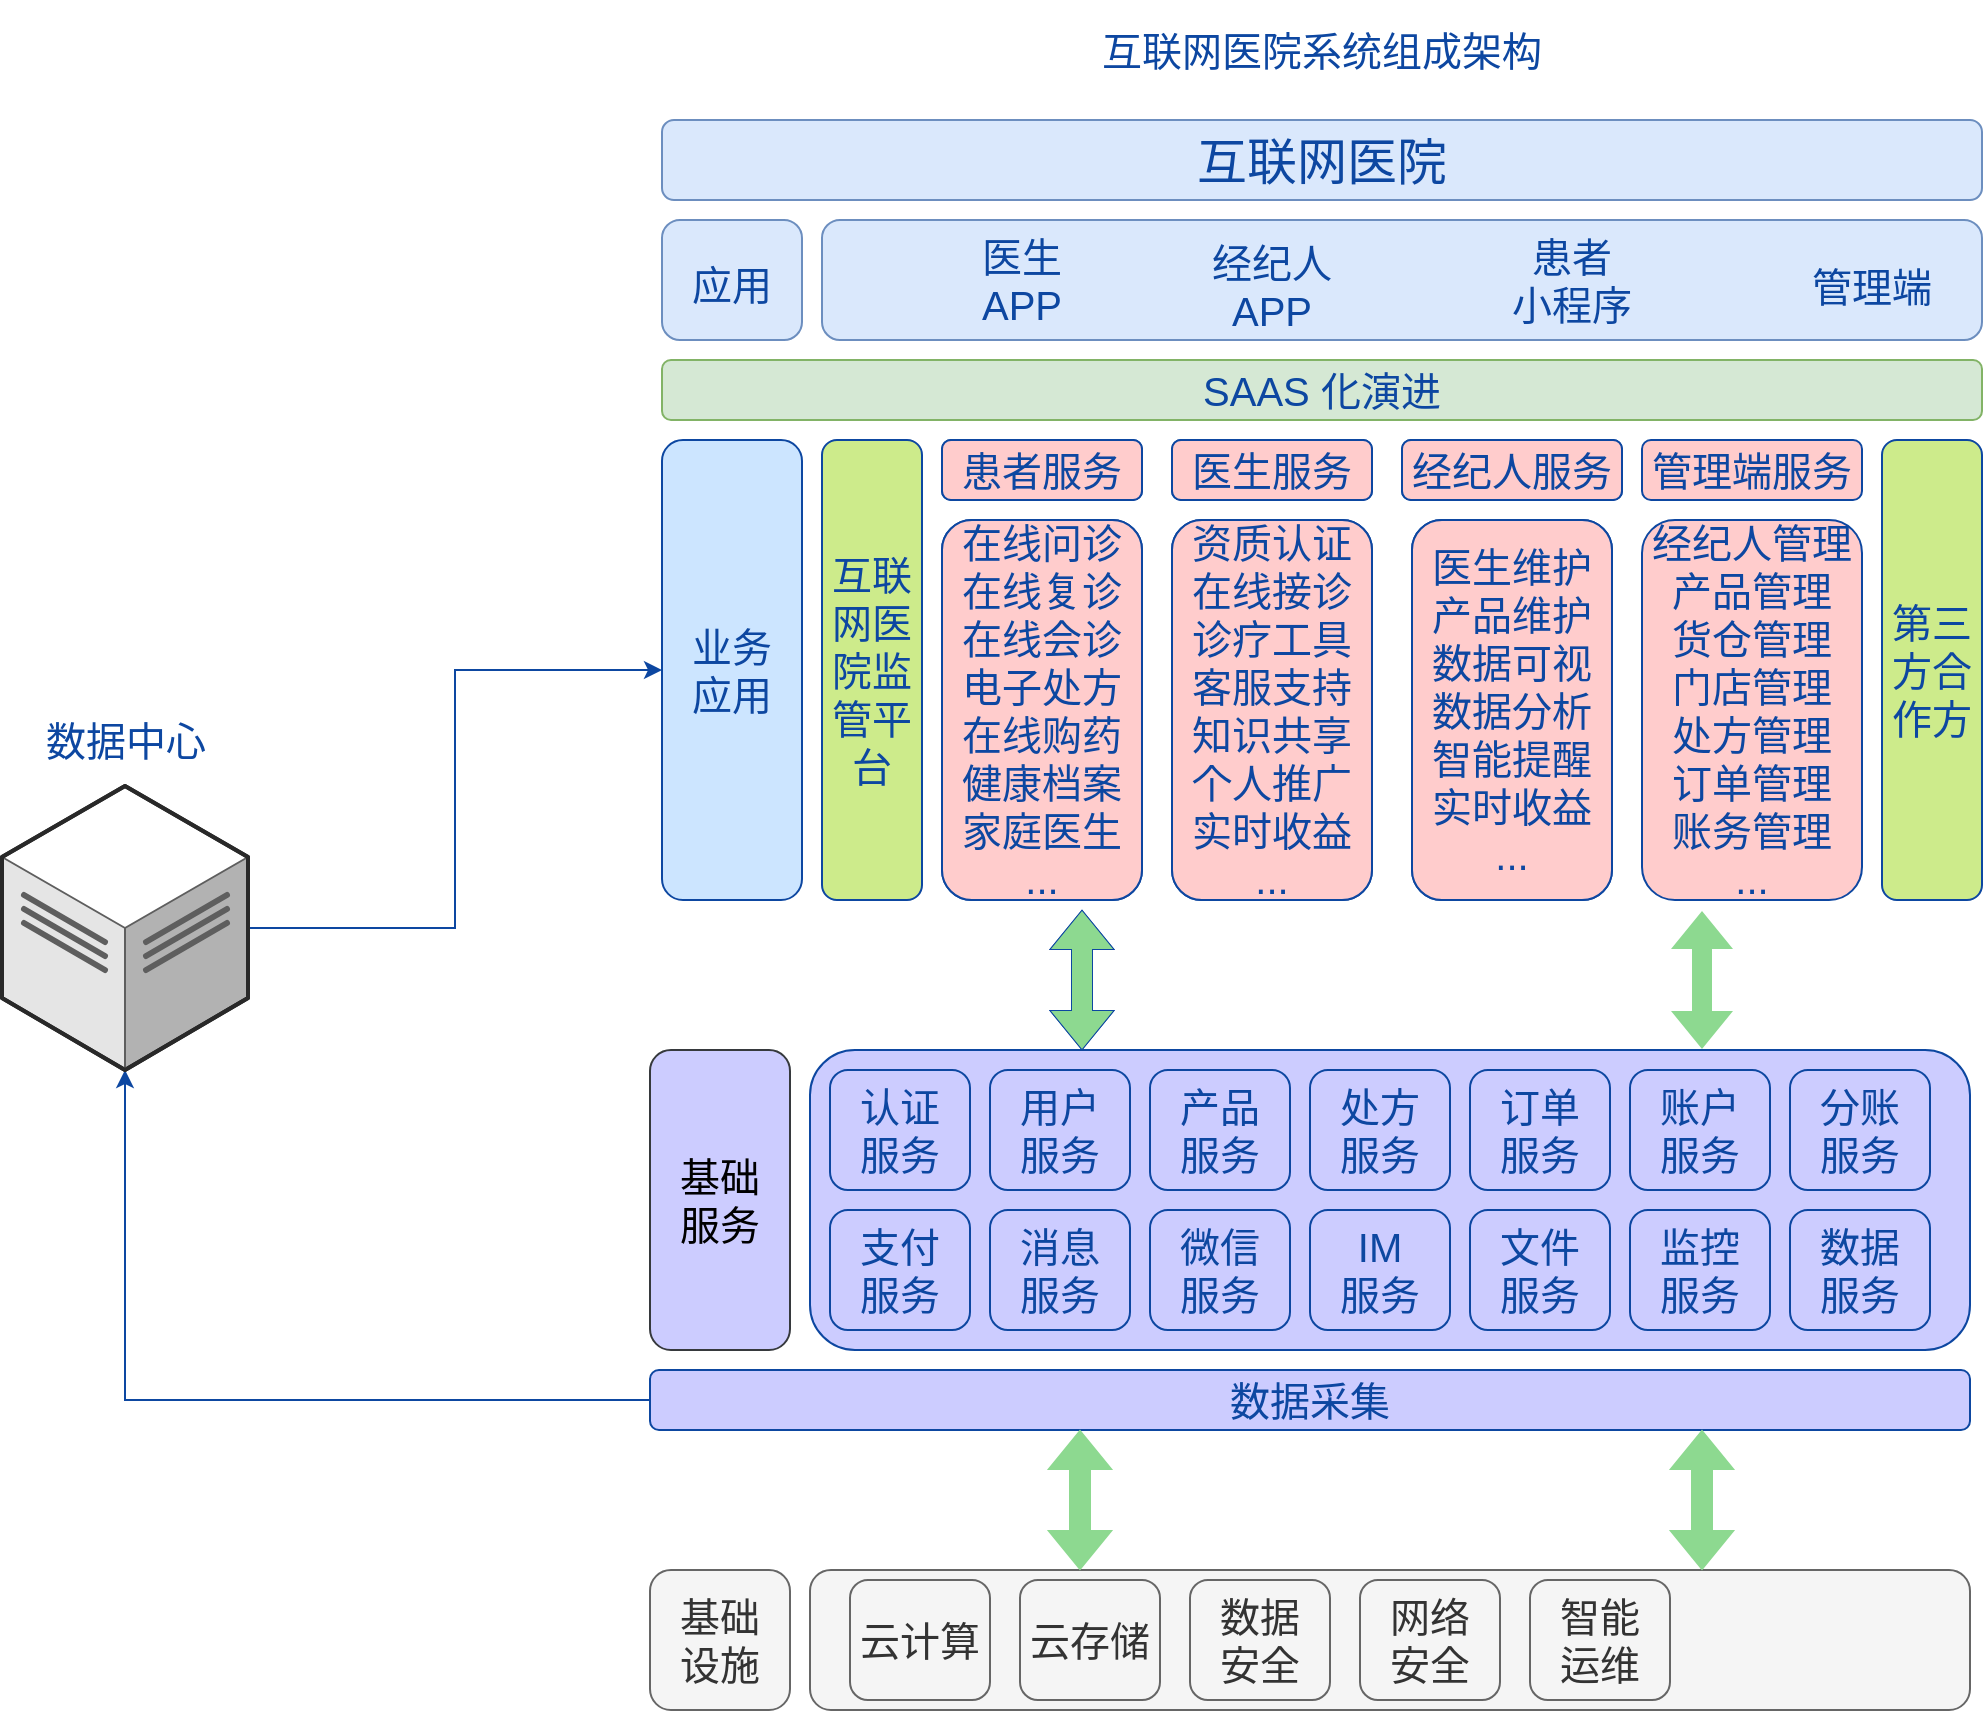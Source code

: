 <mxfile version="20.1.3" type="github">
  <diagram id="KP49BWcJ2xEg14fMhSnt" name="第 1 页">
    <mxGraphModel dx="2249" dy="762" grid="1" gridSize="10" guides="1" tooltips="1" connect="1" arrows="1" fold="1" page="1" pageScale="1" pageWidth="827" pageHeight="1169" math="0" shadow="0">
      <root>
        <mxCell id="0" />
        <mxCell id="1" parent="0" />
        <mxCell id="OpCwgLtP3gKo1lzQ5iub-48" value="" style="rounded=1;whiteSpace=wrap;html=1;fontSize=20;fontColor=#333333;strokeColor=#666666;fillColor=#f5f5f5;" vertex="1" parent="1">
          <mxGeometry x="164" y="845" width="580" height="70" as="geometry" />
        </mxCell>
        <mxCell id="OpCwgLtP3gKo1lzQ5iub-1" value="&lt;font color=&quot;#0d47a1&quot; style=&quot;font-size: 25px;&quot;&gt;互联网医院&lt;/font&gt;" style="rounded=1;whiteSpace=wrap;html=1;strokeColor=#6c8ebf;fillColor=#dae8fc;" vertex="1" parent="1">
          <mxGeometry x="90" y="120" width="660" height="40" as="geometry" />
        </mxCell>
        <mxCell id="OpCwgLtP3gKo1lzQ5iub-2" value="&lt;span style=&quot;font-size: 20px;&quot;&gt;应用&lt;/span&gt;" style="rounded=1;whiteSpace=wrap;html=1;fontSize=25;strokeColor=#6c8ebf;fillColor=#dae8fc;fontColor=#0D47A1;" vertex="1" parent="1">
          <mxGeometry x="90" y="170" width="70" height="60" as="geometry" />
        </mxCell>
        <mxCell id="OpCwgLtP3gKo1lzQ5iub-3" value="" style="rounded=1;whiteSpace=wrap;html=1;fontSize=20;strokeColor=#6c8ebf;fillColor=#dae8fc;" vertex="1" parent="1">
          <mxGeometry x="170" y="170" width="580" height="60" as="geometry" />
        </mxCell>
        <mxCell id="OpCwgLtP3gKo1lzQ5iub-10" value="" style="shape=image;html=1;verticalAlign=top;verticalLabelPosition=bottom;labelBackgroundColor=#ffffff;imageAspect=0;aspect=fixed;image=https://cdn2.iconfinder.com/data/icons/mobile-and-internet-business/505/sms-128.png;fontSize=20;fontColor=#0D47A1;strokeColor=#0D47A1;" vertex="1" parent="1">
          <mxGeometry x="200" y="175" width="50" height="50" as="geometry" />
        </mxCell>
        <mxCell id="OpCwgLtP3gKo1lzQ5iub-11" value="医生APP" style="text;html=1;strokeColor=none;fillColor=none;align=center;verticalAlign=middle;whiteSpace=wrap;rounded=0;fontSize=20;fontColor=#0D47A1;" vertex="1" parent="1">
          <mxGeometry x="240" y="185" width="60" height="30" as="geometry" />
        </mxCell>
        <mxCell id="OpCwgLtP3gKo1lzQ5iub-12" value="" style="shape=image;html=1;verticalAlign=top;verticalLabelPosition=bottom;labelBackgroundColor=#ffffff;imageAspect=0;aspect=fixed;image=https://cdn2.iconfinder.com/data/icons/mobile-and-internet-business/505/sms-128.png;fontSize=20;fontColor=#0D47A1;strokeColor=#0D47A1;" vertex="1" parent="1">
          <mxGeometry x="320" y="175" width="50" height="50" as="geometry" />
        </mxCell>
        <mxCell id="OpCwgLtP3gKo1lzQ5iub-13" value="经纪人APP" style="text;html=1;strokeColor=none;fillColor=none;align=center;verticalAlign=middle;whiteSpace=wrap;rounded=0;fontSize=20;fontColor=#0D47A1;" vertex="1" parent="1">
          <mxGeometry x="360" y="185" width="70" height="35" as="geometry" />
        </mxCell>
        <mxCell id="OpCwgLtP3gKo1lzQ5iub-14" value="" style="shape=image;html=1;verticalAlign=top;verticalLabelPosition=bottom;labelBackgroundColor=#ffffff;imageAspect=0;aspect=fixed;image=https://cdn4.iconfinder.com/data/icons/socialcones/508/WeChat-128.png;fontSize=20;fontColor=#0D47A1;strokeColor=#0D47A1;" vertex="1" parent="1">
          <mxGeometry x="460" y="182.5" width="40" height="40" as="geometry" />
        </mxCell>
        <mxCell id="OpCwgLtP3gKo1lzQ5iub-15" value="患者&lt;br&gt;小程序" style="text;html=1;strokeColor=none;fillColor=none;align=center;verticalAlign=middle;whiteSpace=wrap;rounded=0;fontSize=20;fontColor=#0D47A1;" vertex="1" parent="1">
          <mxGeometry x="510" y="182.5" width="70" height="35" as="geometry" />
        </mxCell>
        <mxCell id="OpCwgLtP3gKo1lzQ5iub-16" value="" style="shape=image;html=1;verticalAlign=top;verticalLabelPosition=bottom;labelBackgroundColor=#ffffff;imageAspect=0;aspect=fixed;image=https://cdn3.iconfinder.com/data/icons/colorstroked/FireFox.png;fontSize=20;fontColor=#0D47A1;strokeColor=#0D47A1;" vertex="1" parent="1">
          <mxGeometry x="610" y="177.5" width="50" height="50" as="geometry" />
        </mxCell>
        <mxCell id="OpCwgLtP3gKo1lzQ5iub-17" value="管理端" style="text;html=1;strokeColor=none;fillColor=none;align=center;verticalAlign=middle;whiteSpace=wrap;rounded=0;fontSize=20;fontColor=#0D47A1;" vertex="1" parent="1">
          <mxGeometry x="660" y="185" width="70" height="35" as="geometry" />
        </mxCell>
        <mxCell id="OpCwgLtP3gKo1lzQ5iub-19" value="业务&lt;br&gt;应用" style="rounded=1;whiteSpace=wrap;html=1;fontSize=20;strokeColor=#0D47A1;fillColor=#cce5ff;fontColor=#0D47A1;" vertex="1" parent="1">
          <mxGeometry x="90" y="280" width="70" height="230" as="geometry" />
        </mxCell>
        <mxCell id="OpCwgLtP3gKo1lzQ5iub-20" value="患者服务" style="rounded=1;whiteSpace=wrap;html=1;fontSize=20;fontColor=#0D47A1;strokeColor=#0D47A1;" vertex="1" parent="1">
          <mxGeometry x="230" y="280" width="100" height="30" as="geometry" />
        </mxCell>
        <mxCell id="OpCwgLtP3gKo1lzQ5iub-21" value="在线问诊&lt;br&gt;在线复诊&lt;br&gt;在线会诊&lt;br&gt;电子处方&lt;br&gt;在线购药&lt;br&gt;健康档案家庭医生&lt;br&gt;..." style="rounded=1;whiteSpace=wrap;html=1;fontSize=20;fontColor=#0D47A1;strokeColor=#0D47A1;" vertex="1" parent="1">
          <mxGeometry x="230" y="320" width="100" height="190" as="geometry" />
        </mxCell>
        <mxCell id="OpCwgLtP3gKo1lzQ5iub-22" value="医生服务" style="rounded=1;whiteSpace=wrap;html=1;fontSize=20;fontColor=#0D47A1;strokeColor=#0D47A1;" vertex="1" parent="1">
          <mxGeometry x="345" y="280" width="100" height="30" as="geometry" />
        </mxCell>
        <mxCell id="OpCwgLtP3gKo1lzQ5iub-23" value="资质认证&lt;br&gt;在线接诊&lt;br&gt;诊疗工具&lt;br&gt;客服支持&lt;br&gt;知识共享&lt;br&gt;个人推广&lt;br&gt;实时收益&lt;br&gt;..." style="rounded=1;whiteSpace=wrap;html=1;fontSize=20;fontColor=#0D47A1;strokeColor=#0D47A1;" vertex="1" parent="1">
          <mxGeometry x="345" y="320" width="100" height="190" as="geometry" />
        </mxCell>
        <mxCell id="OpCwgLtP3gKo1lzQ5iub-24" value="经纪人服务" style="rounded=1;whiteSpace=wrap;html=1;fontSize=20;fontColor=#0D47A1;strokeColor=#0D47A1;" vertex="1" parent="1">
          <mxGeometry x="460" y="280" width="110" height="30" as="geometry" />
        </mxCell>
        <mxCell id="OpCwgLtP3gKo1lzQ5iub-25" value="医生维护&lt;br&gt;产品维护&lt;br&gt;数据可视&lt;br&gt;数据分析&lt;br&gt;智能提醒&lt;br&gt;实时收益&lt;br&gt;..." style="rounded=1;whiteSpace=wrap;html=1;fontSize=20;fontColor=#0D47A1;strokeColor=#0D47A1;" vertex="1" parent="1">
          <mxGeometry x="465" y="320" width="100" height="190" as="geometry" />
        </mxCell>
        <mxCell id="OpCwgLtP3gKo1lzQ5iub-26" value="管理端服务" style="rounded=1;whiteSpace=wrap;html=1;fontSize=20;strokeColor=#0D47A1;fillColor=#ffcccc;fontColor=#0D47A1;" vertex="1" parent="1">
          <mxGeometry x="580" y="280" width="110" height="30" as="geometry" />
        </mxCell>
        <mxCell id="OpCwgLtP3gKo1lzQ5iub-27" value="经纪人管理&lt;br&gt;产品管理&lt;br&gt;货仓管理&lt;br&gt;门店管理&lt;br&gt;处方管理&lt;br&gt;订单管理&lt;br&gt;账务管理&lt;br&gt;..." style="rounded=1;whiteSpace=wrap;html=1;fontSize=20;strokeColor=#0D47A1;fillColor=#ffcccc;fontColor=#0D47A1;" vertex="1" parent="1">
          <mxGeometry x="580" y="320" width="110" height="190" as="geometry" />
        </mxCell>
        <mxCell id="OpCwgLtP3gKo1lzQ5iub-28" value="互联网医院监管平台" style="rounded=1;whiteSpace=wrap;html=1;fontSize=20;strokeColor=#0D47A1;fillColor=#cdeb8b;fontColor=#0D47A1;" vertex="1" parent="1">
          <mxGeometry x="170" y="280" width="50" height="230" as="geometry" />
        </mxCell>
        <mxCell id="OpCwgLtP3gKo1lzQ5iub-29" value="第三方合作方" style="rounded=1;whiteSpace=wrap;html=1;fontSize=20;strokeColor=#0D47A1;fillColor=#cdeb8b;fontColor=#0D47A1;" vertex="1" parent="1">
          <mxGeometry x="700" y="280" width="50" height="230" as="geometry" />
        </mxCell>
        <mxCell id="OpCwgLtP3gKo1lzQ5iub-30" value="基础&lt;br&gt;服务" style="rounded=1;whiteSpace=wrap;html=1;fontSize=20;strokeColor=#36393d;fillColor=#CCCCFF;" vertex="1" parent="1">
          <mxGeometry x="84" y="585" width="70" height="150" as="geometry" />
        </mxCell>
        <mxCell id="OpCwgLtP3gKo1lzQ5iub-31" value="" style="rounded=1;whiteSpace=wrap;html=1;fontSize=20;fontColor=#0D47A1;strokeColor=#0D47A1;fillColor=#CCCCFF;" vertex="1" parent="1">
          <mxGeometry x="164" y="585" width="580" height="150" as="geometry" />
        </mxCell>
        <mxCell id="OpCwgLtP3gKo1lzQ5iub-32" value="认证&lt;br&gt;服务" style="rounded=1;whiteSpace=wrap;html=1;fontSize=20;fontColor=#0D47A1;strokeColor=#0D47A1;fillColor=#CCCCFF;" vertex="1" parent="1">
          <mxGeometry x="174" y="595" width="70" height="60" as="geometry" />
        </mxCell>
        <mxCell id="OpCwgLtP3gKo1lzQ5iub-33" value="用户&lt;br&gt;服务" style="rounded=1;whiteSpace=wrap;html=1;fontSize=20;fontColor=#0D47A1;strokeColor=#0D47A1;fillColor=#CCCCFF;" vertex="1" parent="1">
          <mxGeometry x="254" y="595" width="70" height="60" as="geometry" />
        </mxCell>
        <mxCell id="OpCwgLtP3gKo1lzQ5iub-34" value="产品&lt;br&gt;服务" style="rounded=1;whiteSpace=wrap;html=1;fontSize=20;fontColor=#0D47A1;strokeColor=#0D47A1;fillColor=#CCCCFF;" vertex="1" parent="1">
          <mxGeometry x="334" y="595" width="70" height="60" as="geometry" />
        </mxCell>
        <mxCell id="OpCwgLtP3gKo1lzQ5iub-35" value="处方&lt;br&gt;服务" style="rounded=1;whiteSpace=wrap;html=1;fontSize=20;fontColor=#0D47A1;strokeColor=#0D47A1;fillColor=#CCCCFF;" vertex="1" parent="1">
          <mxGeometry x="414" y="595" width="70" height="60" as="geometry" />
        </mxCell>
        <mxCell id="OpCwgLtP3gKo1lzQ5iub-36" value="订单&lt;br&gt;服务" style="rounded=1;whiteSpace=wrap;html=1;fontSize=20;fontColor=#0D47A1;strokeColor=#0D47A1;fillColor=#CCCCFF;" vertex="1" parent="1">
          <mxGeometry x="494" y="595" width="70" height="60" as="geometry" />
        </mxCell>
        <mxCell id="OpCwgLtP3gKo1lzQ5iub-37" value="账户&lt;br&gt;服务" style="rounded=1;whiteSpace=wrap;html=1;fontSize=20;fontColor=#0D47A1;strokeColor=#0D47A1;fillColor=#CCCCFF;" vertex="1" parent="1">
          <mxGeometry x="574" y="595" width="70" height="60" as="geometry" />
        </mxCell>
        <mxCell id="OpCwgLtP3gKo1lzQ5iub-38" value="分账&lt;br&gt;服务" style="rounded=1;whiteSpace=wrap;html=1;fontSize=20;fontColor=#0D47A1;strokeColor=#0D47A1;fillColor=#CCCCFF;" vertex="1" parent="1">
          <mxGeometry x="654" y="595" width="70" height="60" as="geometry" />
        </mxCell>
        <mxCell id="OpCwgLtP3gKo1lzQ5iub-40" value="支付&lt;br&gt;服务" style="rounded=1;whiteSpace=wrap;html=1;fontSize=20;fontColor=#0D47A1;strokeColor=#0D47A1;fillColor=#CCCCFF;" vertex="1" parent="1">
          <mxGeometry x="174" y="665" width="70" height="60" as="geometry" />
        </mxCell>
        <mxCell id="OpCwgLtP3gKo1lzQ5iub-41" value="消息&lt;br&gt;服务" style="rounded=1;whiteSpace=wrap;html=1;fontSize=20;fontColor=#0D47A1;strokeColor=#0D47A1;fillColor=#CCCCFF;" vertex="1" parent="1">
          <mxGeometry x="254" y="665" width="70" height="60" as="geometry" />
        </mxCell>
        <mxCell id="OpCwgLtP3gKo1lzQ5iub-42" value="微信&lt;br&gt;服务" style="rounded=1;whiteSpace=wrap;html=1;fontSize=20;fontColor=#0D47A1;strokeColor=#0D47A1;fillColor=#CCCCFF;" vertex="1" parent="1">
          <mxGeometry x="334" y="665" width="70" height="60" as="geometry" />
        </mxCell>
        <mxCell id="OpCwgLtP3gKo1lzQ5iub-43" value="IM&lt;br&gt;服务" style="rounded=1;whiteSpace=wrap;html=1;fontSize=20;fontColor=#0D47A1;strokeColor=#0D47A1;fillColor=#CCCCFF;" vertex="1" parent="1">
          <mxGeometry x="414" y="665" width="70" height="60" as="geometry" />
        </mxCell>
        <mxCell id="OpCwgLtP3gKo1lzQ5iub-44" value="文件&lt;br&gt;服务" style="rounded=1;whiteSpace=wrap;html=1;fontSize=20;fontColor=#0D47A1;strokeColor=#0D47A1;fillColor=#CCCCFF;" vertex="1" parent="1">
          <mxGeometry x="494" y="665" width="70" height="60" as="geometry" />
        </mxCell>
        <mxCell id="OpCwgLtP3gKo1lzQ5iub-45" value="监控&lt;br&gt;服务" style="rounded=1;whiteSpace=wrap;html=1;fontSize=20;fontColor=#0D47A1;strokeColor=#0D47A1;fillColor=#CCCCFF;" vertex="1" parent="1">
          <mxGeometry x="574" y="665" width="70" height="60" as="geometry" />
        </mxCell>
        <mxCell id="OpCwgLtP3gKo1lzQ5iub-46" value="SAAS 化演进" style="rounded=1;whiteSpace=wrap;html=1;fontSize=20;strokeColor=#82b366;fillColor=#d5e8d4;fontColor=#0D47A1;" vertex="1" parent="1">
          <mxGeometry x="90" y="240" width="660" height="30" as="geometry" />
        </mxCell>
        <mxCell id="OpCwgLtP3gKo1lzQ5iub-47" value="基础&lt;br&gt;设施" style="rounded=1;whiteSpace=wrap;html=1;fontSize=20;fontColor=#333333;strokeColor=#666666;fillColor=#f5f5f5;" vertex="1" parent="1">
          <mxGeometry x="84" y="845" width="70" height="70" as="geometry" />
        </mxCell>
        <mxCell id="OpCwgLtP3gKo1lzQ5iub-49" value="云计算" style="rounded=1;whiteSpace=wrap;html=1;fontSize=20;fontColor=#333333;strokeColor=#666666;fillColor=#f5f5f5;" vertex="1" parent="1">
          <mxGeometry x="184" y="850" width="70" height="60" as="geometry" />
        </mxCell>
        <mxCell id="OpCwgLtP3gKo1lzQ5iub-51" value="云存储" style="rounded=1;whiteSpace=wrap;html=1;fontSize=20;fontColor=#333333;strokeColor=#666666;fillColor=#f5f5f5;" vertex="1" parent="1">
          <mxGeometry x="269" y="850" width="70" height="60" as="geometry" />
        </mxCell>
        <mxCell id="OpCwgLtP3gKo1lzQ5iub-52" value="数据&lt;br&gt;安全" style="rounded=1;whiteSpace=wrap;html=1;fontSize=20;fontColor=#333333;strokeColor=#666666;fillColor=#f5f5f5;" vertex="1" parent="1">
          <mxGeometry x="354" y="850" width="70" height="60" as="geometry" />
        </mxCell>
        <mxCell id="OpCwgLtP3gKo1lzQ5iub-54" value="网络&lt;br&gt;安全" style="rounded=1;whiteSpace=wrap;html=1;fontSize=20;fontColor=#333333;strokeColor=#666666;fillColor=#f5f5f5;" vertex="1" parent="1">
          <mxGeometry x="439" y="850" width="70" height="60" as="geometry" />
        </mxCell>
        <mxCell id="OpCwgLtP3gKo1lzQ5iub-55" value="数据&lt;br&gt;服务" style="rounded=1;whiteSpace=wrap;html=1;fontSize=20;fontColor=#0D47A1;strokeColor=#0D47A1;fillColor=#CCCCFF;" vertex="1" parent="1">
          <mxGeometry x="654" y="665" width="70" height="60" as="geometry" />
        </mxCell>
        <mxCell id="OpCwgLtP3gKo1lzQ5iub-56" value="智能&lt;br&gt;运维" style="rounded=1;whiteSpace=wrap;html=1;fontSize=20;fontColor=#333333;strokeColor=#666666;fillColor=#f5f5f5;" vertex="1" parent="1">
          <mxGeometry x="524" y="850" width="70" height="60" as="geometry" />
        </mxCell>
        <mxCell id="OpCwgLtP3gKo1lzQ5iub-91" style="edgeStyle=orthogonalEdgeStyle;rounded=0;orthogonalLoop=1;jettySize=auto;html=1;fontSize=20;fontColor=#0D47A1;strokeColor=#0D47A1;" edge="1" parent="1" source="OpCwgLtP3gKo1lzQ5iub-63" target="OpCwgLtP3gKo1lzQ5iub-89">
          <mxGeometry relative="1" as="geometry" />
        </mxCell>
        <mxCell id="OpCwgLtP3gKo1lzQ5iub-63" value="数据采集" style="rounded=1;whiteSpace=wrap;html=1;fontSize=20;fontColor=#0D47A1;strokeColor=#0D47A1;fillColor=#CCCCFF;" vertex="1" parent="1">
          <mxGeometry x="84" y="745" width="660" height="30" as="geometry" />
        </mxCell>
        <mxCell id="OpCwgLtP3gKo1lzQ5iub-70" value="" style="shape=flexArrow;endArrow=classic;startArrow=classic;html=1;rounded=0;fontSize=19;strokeColor=#8DD990;fillColor=#8DD990;" edge="1" parent="1">
          <mxGeometry width="100" height="100" relative="1" as="geometry">
            <mxPoint x="299" y="845" as="sourcePoint" />
            <mxPoint x="299" y="775" as="targetPoint" />
          </mxGeometry>
        </mxCell>
        <mxCell id="OpCwgLtP3gKo1lzQ5iub-71" value="" style="shape=flexArrow;endArrow=classic;startArrow=classic;html=1;rounded=0;fontSize=19;strokeColor=#8DD990;fillColor=#8DD990;" edge="1" parent="1">
          <mxGeometry width="100" height="100" relative="1" as="geometry">
            <mxPoint x="610" y="845" as="sourcePoint" />
            <mxPoint x="610" y="775" as="targetPoint" />
          </mxGeometry>
        </mxCell>
        <mxCell id="OpCwgLtP3gKo1lzQ5iub-72" value="" style="shape=flexArrow;endArrow=classic;startArrow=classic;html=1;rounded=0;fontSize=19;strokeColor=#0D47A1;fillColor=#8DD990;fontColor=#0D47A1;" edge="1" parent="1">
          <mxGeometry width="100" height="100" relative="1" as="geometry">
            <mxPoint x="300" y="585" as="sourcePoint" />
            <mxPoint x="300" y="515" as="targetPoint" />
          </mxGeometry>
        </mxCell>
        <mxCell id="OpCwgLtP3gKo1lzQ5iub-73" value="" style="shape=flexArrow;endArrow=classic;startArrow=classic;html=1;rounded=0;fontSize=19;strokeColor=none;fillColor=#8DD990;fontColor=#0D47A1;" edge="1" parent="1">
          <mxGeometry width="100" height="100" relative="1" as="geometry">
            <mxPoint x="610" y="585" as="sourcePoint" />
            <mxPoint x="610" y="515" as="targetPoint" />
          </mxGeometry>
        </mxCell>
        <mxCell id="OpCwgLtP3gKo1lzQ5iub-87" value="数据中心" style="text;html=1;strokeColor=none;fillColor=none;align=center;verticalAlign=middle;whiteSpace=wrap;rounded=0;fontSize=20;fontColor=#0D47A1;" vertex="1" parent="1">
          <mxGeometry x="-225.25" y="410" width="93.5" height="40" as="geometry" />
        </mxCell>
        <mxCell id="OpCwgLtP3gKo1lzQ5iub-92" style="edgeStyle=orthogonalEdgeStyle;rounded=0;orthogonalLoop=1;jettySize=auto;html=1;entryX=0;entryY=0.5;entryDx=0;entryDy=0;fontSize=20;fontColor=#0D47A1;strokeColor=#0D47A1;" edge="1" parent="1" source="OpCwgLtP3gKo1lzQ5iub-89" target="OpCwgLtP3gKo1lzQ5iub-19">
          <mxGeometry relative="1" as="geometry" />
        </mxCell>
        <mxCell id="OpCwgLtP3gKo1lzQ5iub-89" value="" style="verticalLabelPosition=bottom;html=1;verticalAlign=top;strokeWidth=1;align=center;outlineConnect=0;dashed=0;outlineConnect=0;shape=mxgraph.aws3d.dataCenter;strokeColor=#5E5E5E;aspect=fixed;fontSize=20;fontColor=#0D47A1;" vertex="1" parent="1">
          <mxGeometry x="-240" y="453" width="123" height="142" as="geometry" />
        </mxCell>
        <mxCell id="OpCwgLtP3gKo1lzQ5iub-94" value="互联网医院系统组成架构" style="text;html=1;strokeColor=none;fillColor=none;align=center;verticalAlign=middle;whiteSpace=wrap;rounded=0;fontSize=20;fontColor=#0D47A1;" vertex="1" parent="1">
          <mxGeometry x="230" y="60" width="380" height="50" as="geometry" />
        </mxCell>
        <mxCell id="OpCwgLtP3gKo1lzQ5iub-95" value="患者服务" style="rounded=1;whiteSpace=wrap;html=1;fontSize=20;strokeColor=#0D47A1;fillColor=#ffcccc;fontColor=#0D47A1;" vertex="1" parent="1">
          <mxGeometry x="230" y="280" width="100" height="30" as="geometry" />
        </mxCell>
        <mxCell id="OpCwgLtP3gKo1lzQ5iub-96" value="在线问诊&lt;br&gt;在线复诊&lt;br&gt;在线会诊&lt;br&gt;电子处方&lt;br&gt;在线购药&lt;br&gt;健康档案家庭医生&lt;br&gt;..." style="rounded=1;whiteSpace=wrap;html=1;fontSize=20;strokeColor=#0D47A1;fillColor=#ffcccc;fontColor=#0D47A1;" vertex="1" parent="1">
          <mxGeometry x="230" y="320" width="100" height="190" as="geometry" />
        </mxCell>
        <mxCell id="OpCwgLtP3gKo1lzQ5iub-97" value="医生服务" style="rounded=1;whiteSpace=wrap;html=1;fontSize=20;strokeColor=#0D47A1;fillColor=#ffcccc;fontColor=#0D47A1;" vertex="1" parent="1">
          <mxGeometry x="345" y="280" width="100" height="30" as="geometry" />
        </mxCell>
        <mxCell id="OpCwgLtP3gKo1lzQ5iub-98" value="资质认证&lt;br&gt;在线接诊&lt;br&gt;诊疗工具&lt;br&gt;客服支持&lt;br&gt;知识共享&lt;br&gt;个人推广&lt;br&gt;实时收益&lt;br&gt;..." style="rounded=1;whiteSpace=wrap;html=1;fontSize=20;strokeColor=#0D47A1;fillColor=#ffcccc;fontColor=#0D47A1;" vertex="1" parent="1">
          <mxGeometry x="345" y="320" width="100" height="190" as="geometry" />
        </mxCell>
        <mxCell id="OpCwgLtP3gKo1lzQ5iub-99" value="经纪人服务" style="rounded=1;whiteSpace=wrap;html=1;fontSize=20;strokeColor=#0D47A1;fillColor=#ffcccc;fontColor=#0D47A1;" vertex="1" parent="1">
          <mxGeometry x="460" y="280" width="110" height="30" as="geometry" />
        </mxCell>
        <mxCell id="OpCwgLtP3gKo1lzQ5iub-100" value="医生维护&lt;br&gt;产品维护&lt;br&gt;数据可视&lt;br&gt;数据分析&lt;br&gt;智能提醒&lt;br&gt;实时收益&lt;br&gt;..." style="rounded=1;whiteSpace=wrap;html=1;fontSize=20;strokeColor=#0D47A1;fillColor=#ffcccc;fontColor=#0D47A1;" vertex="1" parent="1">
          <mxGeometry x="465" y="320" width="100" height="190" as="geometry" />
        </mxCell>
        <mxCell id="OpCwgLtP3gKo1lzQ5iub-101" value="" style="shape=flexArrow;endArrow=classic;startArrow=classic;html=1;rounded=0;fontSize=19;strokeColor=#0D47A1;fillColor=#8DD990;fontColor=#0D47A1;" edge="1" parent="1">
          <mxGeometry width="100" height="100" relative="1" as="geometry">
            <mxPoint x="300" y="585" as="sourcePoint" />
            <mxPoint x="300" y="515" as="targetPoint" />
          </mxGeometry>
        </mxCell>
        <mxCell id="OpCwgLtP3gKo1lzQ5iub-102" value="" style="shape=flexArrow;endArrow=classic;startArrow=classic;html=1;rounded=0;fontSize=19;strokeColor=none;fillColor=#8DD990;fontColor=#0D47A1;gradientColor=none;" edge="1" parent="1">
          <mxGeometry width="100" height="100" relative="1" as="geometry">
            <mxPoint x="300" y="585" as="sourcePoint" />
            <mxPoint x="300" y="515" as="targetPoint" />
          </mxGeometry>
        </mxCell>
      </root>
    </mxGraphModel>
  </diagram>
</mxfile>
